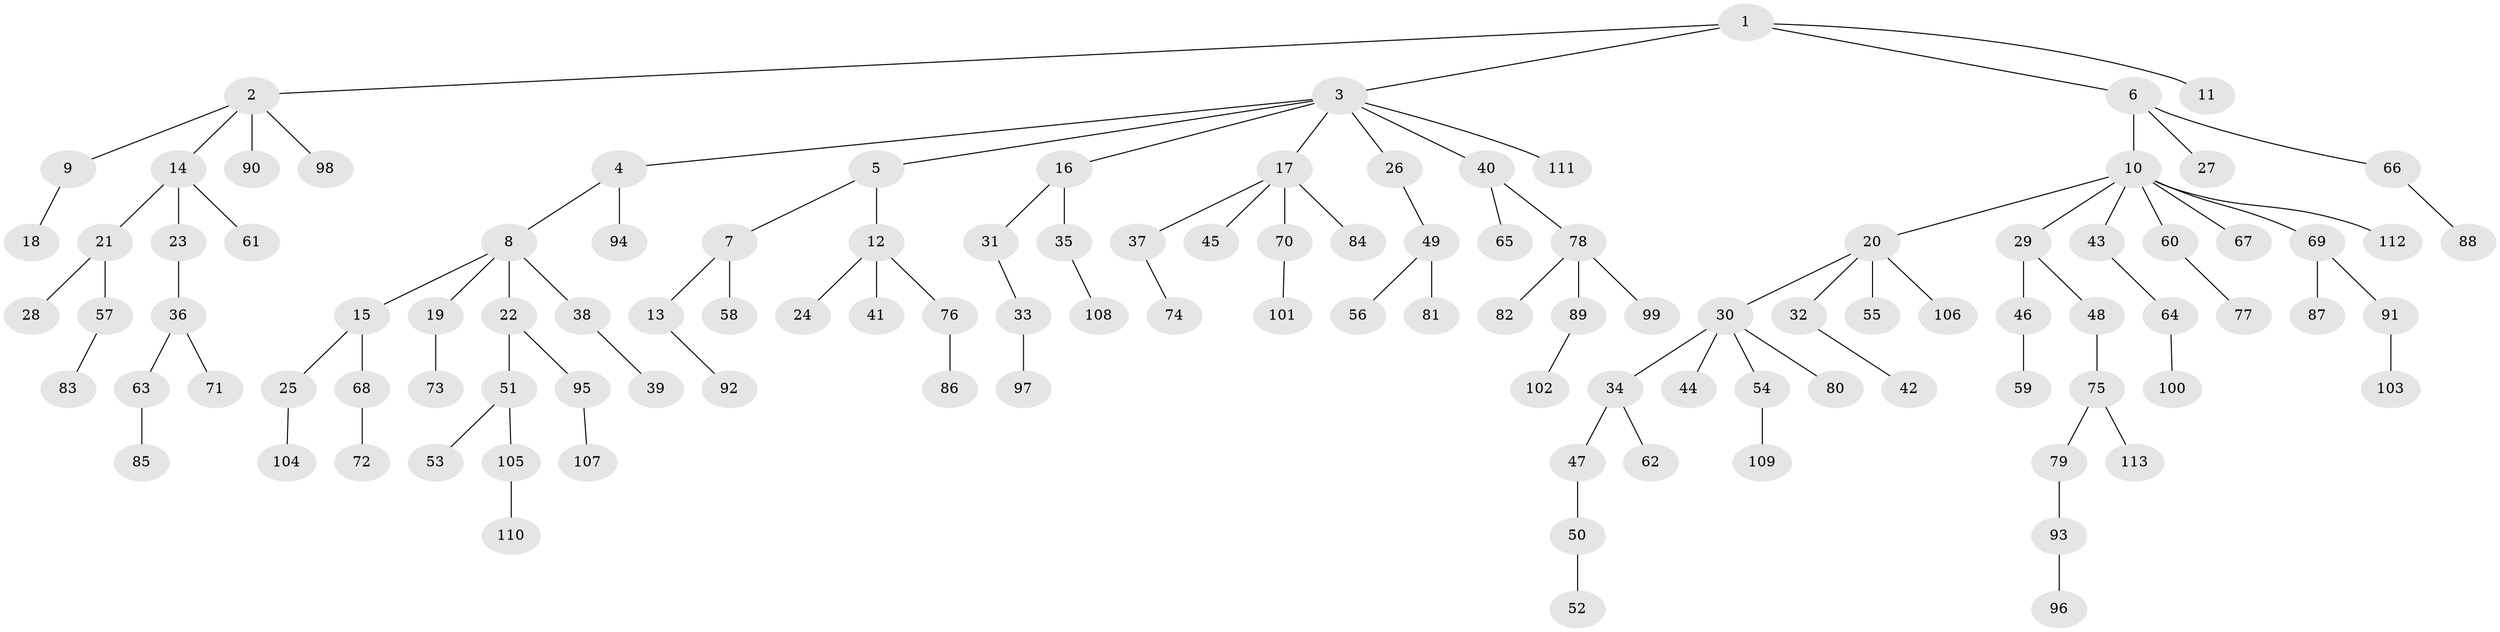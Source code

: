 // coarse degree distribution, {4: 0.02531645569620253, 7: 0.012658227848101266, 9: 0.02531645569620253, 6: 0.012658227848101266, 3: 0.10126582278481013, 1: 0.5822784810126582, 5: 0.012658227848101266, 8: 0.012658227848101266, 2: 0.21518987341772153}
// Generated by graph-tools (version 1.1) at 2025/42/03/06/25 10:42:02]
// undirected, 113 vertices, 112 edges
graph export_dot {
graph [start="1"]
  node [color=gray90,style=filled];
  1;
  2;
  3;
  4;
  5;
  6;
  7;
  8;
  9;
  10;
  11;
  12;
  13;
  14;
  15;
  16;
  17;
  18;
  19;
  20;
  21;
  22;
  23;
  24;
  25;
  26;
  27;
  28;
  29;
  30;
  31;
  32;
  33;
  34;
  35;
  36;
  37;
  38;
  39;
  40;
  41;
  42;
  43;
  44;
  45;
  46;
  47;
  48;
  49;
  50;
  51;
  52;
  53;
  54;
  55;
  56;
  57;
  58;
  59;
  60;
  61;
  62;
  63;
  64;
  65;
  66;
  67;
  68;
  69;
  70;
  71;
  72;
  73;
  74;
  75;
  76;
  77;
  78;
  79;
  80;
  81;
  82;
  83;
  84;
  85;
  86;
  87;
  88;
  89;
  90;
  91;
  92;
  93;
  94;
  95;
  96;
  97;
  98;
  99;
  100;
  101;
  102;
  103;
  104;
  105;
  106;
  107;
  108;
  109;
  110;
  111;
  112;
  113;
  1 -- 2;
  1 -- 3;
  1 -- 6;
  1 -- 11;
  2 -- 9;
  2 -- 14;
  2 -- 90;
  2 -- 98;
  3 -- 4;
  3 -- 5;
  3 -- 16;
  3 -- 17;
  3 -- 26;
  3 -- 40;
  3 -- 111;
  4 -- 8;
  4 -- 94;
  5 -- 7;
  5 -- 12;
  6 -- 10;
  6 -- 27;
  6 -- 66;
  7 -- 13;
  7 -- 58;
  8 -- 15;
  8 -- 19;
  8 -- 22;
  8 -- 38;
  9 -- 18;
  10 -- 20;
  10 -- 29;
  10 -- 43;
  10 -- 60;
  10 -- 67;
  10 -- 69;
  10 -- 112;
  12 -- 24;
  12 -- 41;
  12 -- 76;
  13 -- 92;
  14 -- 21;
  14 -- 23;
  14 -- 61;
  15 -- 25;
  15 -- 68;
  16 -- 31;
  16 -- 35;
  17 -- 37;
  17 -- 45;
  17 -- 70;
  17 -- 84;
  19 -- 73;
  20 -- 30;
  20 -- 32;
  20 -- 55;
  20 -- 106;
  21 -- 28;
  21 -- 57;
  22 -- 51;
  22 -- 95;
  23 -- 36;
  25 -- 104;
  26 -- 49;
  29 -- 46;
  29 -- 48;
  30 -- 34;
  30 -- 44;
  30 -- 54;
  30 -- 80;
  31 -- 33;
  32 -- 42;
  33 -- 97;
  34 -- 47;
  34 -- 62;
  35 -- 108;
  36 -- 63;
  36 -- 71;
  37 -- 74;
  38 -- 39;
  40 -- 65;
  40 -- 78;
  43 -- 64;
  46 -- 59;
  47 -- 50;
  48 -- 75;
  49 -- 56;
  49 -- 81;
  50 -- 52;
  51 -- 53;
  51 -- 105;
  54 -- 109;
  57 -- 83;
  60 -- 77;
  63 -- 85;
  64 -- 100;
  66 -- 88;
  68 -- 72;
  69 -- 87;
  69 -- 91;
  70 -- 101;
  75 -- 79;
  75 -- 113;
  76 -- 86;
  78 -- 82;
  78 -- 89;
  78 -- 99;
  79 -- 93;
  89 -- 102;
  91 -- 103;
  93 -- 96;
  95 -- 107;
  105 -- 110;
}
